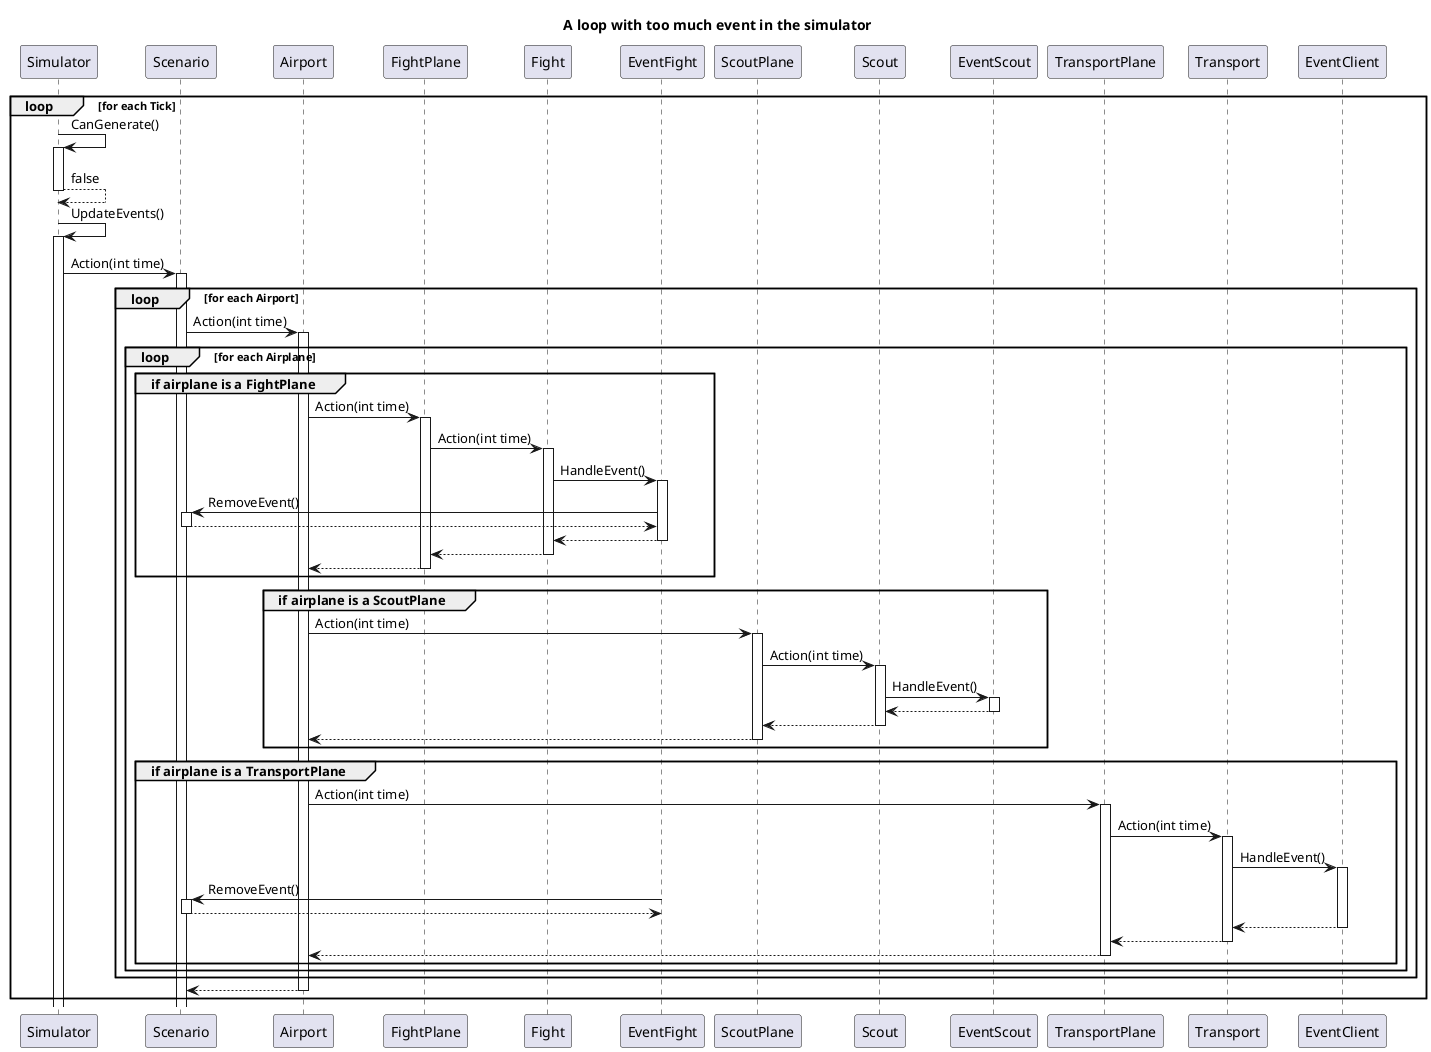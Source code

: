 @startuml Loop in simulator
title A loop with too much event in the simulator
'hello jp
loop for each Tick
Simulator -> Simulator ++: CanGenerate()
return false
Simulator -> Simulator ++: UpdateEvents()
Simulator -> Scenario ++: Action(int time)
    loop for each Airport
        Scenario -> Airport ++: Action(int time)
        loop for each Airplane
            group if airplane is a FightPlane
                Airport -> FightPlane ++: Action(int time)
                FightPlane -> Fight ++: Action(int time)
                Fight -> EventFight ++: HandleEvent()
                EventFight -> Scenario ++: RemoveEvent()
                return 
                return
                return
                return
            end
            group if airplane is a ScoutPlane
                Airport -> ScoutPlane ++: Action(int time)
                ScoutPlane -> Scout ++: Action(int time)
                Scout -> EventScout ++: HandleEvent()
                return
                return
                return
            end
            group if airplane is a TransportPlane
                Airport -> TransportPlane ++: Action(int time)
                TransportPlane -> Transport ++: Action(int time)
                Transport -> EventClient ++: HandleEvent()
                EventFight -> Scenario ++: RemoveEvent()
                return
                return
                return
                return
            end
        end
    end
return


end


@enduml